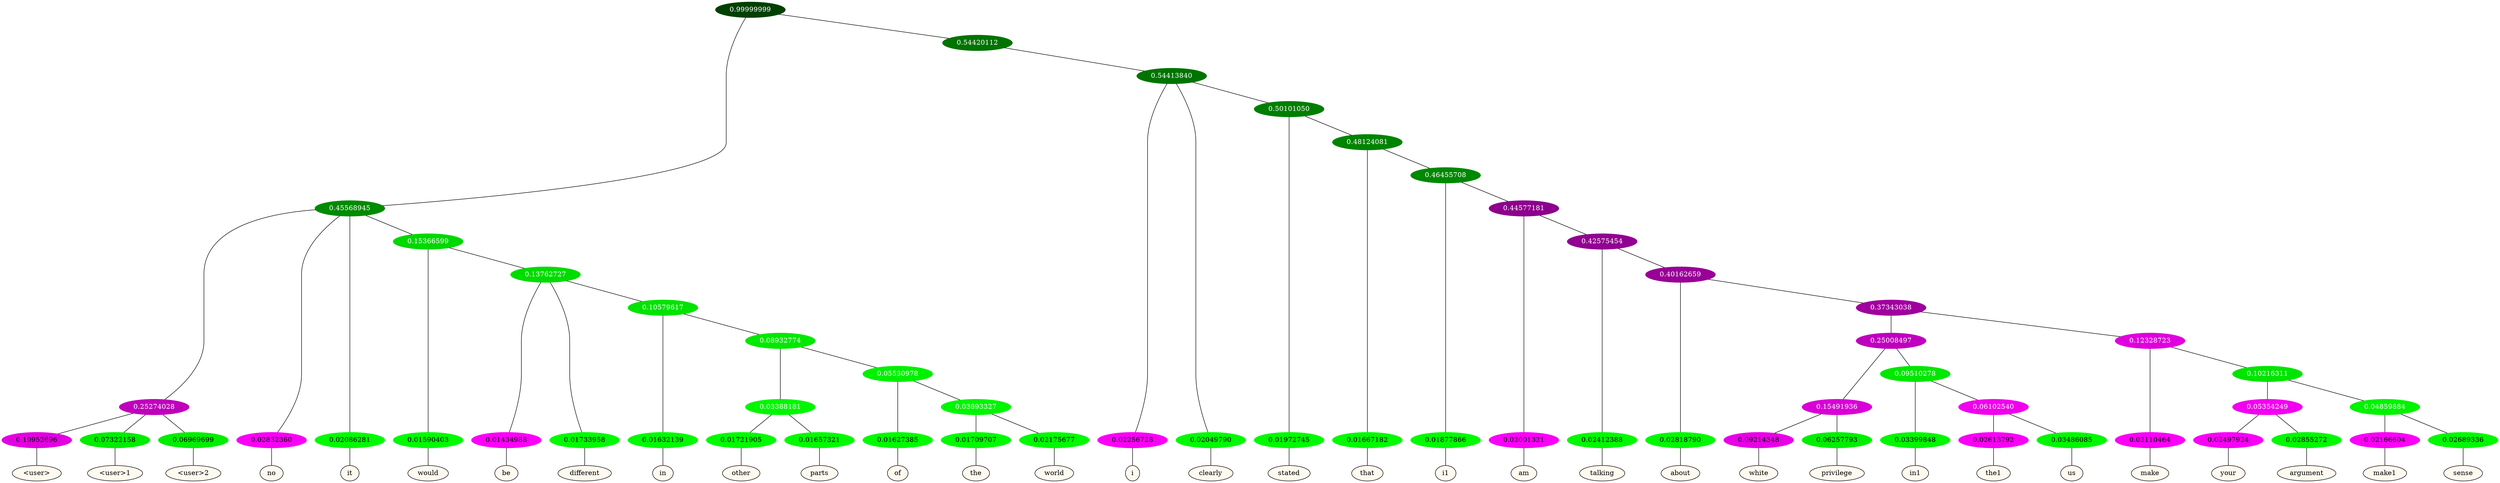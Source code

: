 graph {
	node [format=png height=0.15 nodesep=0.001 ordering=out overlap=prism overlap_scaling=0.01 ranksep=0.001 ratio=0.2 style=filled width=0.15]
	{
		rank=same
		a_w_8 [label="\<user\>" color=black fillcolor=floralwhite style="filled,solid"]
		a_w_9 [label="\<user\>1" color=black fillcolor=floralwhite style="filled,solid"]
		a_w_10 [label="\<user\>2" color=black fillcolor=floralwhite style="filled,solid"]
		a_w_4 [label=no color=black fillcolor=floralwhite style="filled,solid"]
		a_w_5 [label=it color=black fillcolor=floralwhite style="filled,solid"]
		a_w_11 [label=would color=black fillcolor=floralwhite style="filled,solid"]
		a_w_16 [label=be color=black fillcolor=floralwhite style="filled,solid"]
		a_w_17 [label=different color=black fillcolor=floralwhite style="filled,solid"]
		a_w_21 [label=in color=black fillcolor=floralwhite style="filled,solid"]
		a_w_29 [label=other color=black fillcolor=floralwhite style="filled,solid"]
		a_w_30 [label=parts color=black fillcolor=floralwhite style="filled,solid"]
		a_w_31 [label=of color=black fillcolor=floralwhite style="filled,solid"]
		a_w_35 [label=the color=black fillcolor=floralwhite style="filled,solid"]
		a_w_36 [label=world color=black fillcolor=floralwhite style="filled,solid"]
		a_w_13 [label=i color=black fillcolor=floralwhite style="filled,solid"]
		a_w_14 [label=clearly color=black fillcolor=floralwhite style="filled,solid"]
		a_w_19 [label=stated color=black fillcolor=floralwhite style="filled,solid"]
		a_w_23 [label=that color=black fillcolor=floralwhite style="filled,solid"]
		a_w_27 [label=i1 color=black fillcolor=floralwhite style="filled,solid"]
		a_w_33 [label=am color=black fillcolor=floralwhite style="filled,solid"]
		a_w_37 [label=talking color=black fillcolor=floralwhite style="filled,solid"]
		a_w_39 [label=about color=black fillcolor=floralwhite style="filled,solid"]
		a_w_47 [label=white color=black fillcolor=floralwhite style="filled,solid"]
		a_w_48 [label=privilege color=black fillcolor=floralwhite style="filled,solid"]
		a_w_49 [label=in1 color=black fillcolor=floralwhite style="filled,solid"]
		a_w_53 [label=the1 color=black fillcolor=floralwhite style="filled,solid"]
		a_w_54 [label=us color=black fillcolor=floralwhite style="filled,solid"]
		a_w_45 [label=make color=black fillcolor=floralwhite style="filled,solid"]
		a_w_55 [label=your color=black fillcolor=floralwhite style="filled,solid"]
		a_w_56 [label=argument color=black fillcolor=floralwhite style="filled,solid"]
		a_w_57 [label=make1 color=black fillcolor=floralwhite style="filled,solid"]
		a_w_58 [label=sense color=black fillcolor=floralwhite style="filled,solid"]
	}
	a_n_8 -- a_w_8
	a_n_9 -- a_w_9
	a_n_10 -- a_w_10
	a_n_4 -- a_w_4
	a_n_5 -- a_w_5
	a_n_11 -- a_w_11
	a_n_16 -- a_w_16
	a_n_17 -- a_w_17
	a_n_21 -- a_w_21
	a_n_29 -- a_w_29
	a_n_30 -- a_w_30
	a_n_31 -- a_w_31
	a_n_35 -- a_w_35
	a_n_36 -- a_w_36
	a_n_13 -- a_w_13
	a_n_14 -- a_w_14
	a_n_19 -- a_w_19
	a_n_23 -- a_w_23
	a_n_27 -- a_w_27
	a_n_33 -- a_w_33
	a_n_37 -- a_w_37
	a_n_39 -- a_w_39
	a_n_47 -- a_w_47
	a_n_48 -- a_w_48
	a_n_49 -- a_w_49
	a_n_53 -- a_w_53
	a_n_54 -- a_w_54
	a_n_45 -- a_w_45
	a_n_55 -- a_w_55
	a_n_56 -- a_w_56
	a_n_57 -- a_w_57
	a_n_58 -- a_w_58
	{
		rank=same
		a_n_8 [label=0.10952696 color="0.835 1.000 0.890" fontcolor=black]
		a_n_9 [label=0.07322158 color="0.334 1.000 0.927" fontcolor=black]
		a_n_10 [label=0.06969699 color="0.334 1.000 0.930" fontcolor=black]
		a_n_4 [label=0.02832360 color="0.835 1.000 0.972" fontcolor=black]
		a_n_5 [label=0.02086281 color="0.334 1.000 0.979" fontcolor=black]
		a_n_11 [label=0.01590403 color="0.334 1.000 0.984" fontcolor=black]
		a_n_16 [label=0.01434988 color="0.835 1.000 0.986" fontcolor=black]
		a_n_17 [label=0.01733958 color="0.334 1.000 0.983" fontcolor=black]
		a_n_21 [label=0.01632139 color="0.334 1.000 0.984" fontcolor=black]
		a_n_29 [label=0.01721905 color="0.334 1.000 0.983" fontcolor=black]
		a_n_30 [label=0.01657321 color="0.334 1.000 0.983" fontcolor=black]
		a_n_31 [label=0.01627385 color="0.334 1.000 0.984" fontcolor=black]
		a_n_35 [label=0.01709707 color="0.334 1.000 0.983" fontcolor=black]
		a_n_36 [label=0.02175677 color="0.334 1.000 0.978" fontcolor=black]
		a_n_13 [label=0.02256728 color="0.835 1.000 0.977" fontcolor=black]
		a_n_14 [label=0.02049790 color="0.334 1.000 0.980" fontcolor=black]
		a_n_19 [label=0.01972745 color="0.334 1.000 0.980" fontcolor=black]
		a_n_23 [label=0.01667182 color="0.334 1.000 0.983" fontcolor=black]
		a_n_27 [label=0.01877866 color="0.334 1.000 0.981" fontcolor=black]
		a_n_33 [label=0.02001321 color="0.835 1.000 0.980" fontcolor=black]
		a_n_37 [label=0.02412388 color="0.334 1.000 0.976" fontcolor=black]
		a_n_39 [label=0.02818790 color="0.334 1.000 0.972" fontcolor=black]
		a_n_47 [label=0.09214348 color="0.835 1.000 0.908" fontcolor=black]
		a_n_48 [label=0.06257793 color="0.334 1.000 0.937" fontcolor=black]
		a_n_49 [label=0.03399848 color="0.334 1.000 0.966" fontcolor=black]
		a_n_53 [label=0.02613792 color="0.835 1.000 0.974" fontcolor=black]
		a_n_54 [label=0.03486085 color="0.334 1.000 0.965" fontcolor=black]
		a_n_45 [label=0.02110464 color="0.835 1.000 0.979" fontcolor=black]
		a_n_55 [label=0.02497924 color="0.835 1.000 0.975" fontcolor=black]
		a_n_56 [label=0.02855272 color="0.334 1.000 0.971" fontcolor=black]
		a_n_57 [label=0.02166604 color="0.835 1.000 0.978" fontcolor=black]
		a_n_58 [label=0.02689336 color="0.334 1.000 0.973" fontcolor=black]
	}
	a_n_0 [label=0.99999999 color="0.334 1.000 0.250" fontcolor=grey99]
	a_n_1 [label=0.45568945 color="0.334 1.000 0.544" fontcolor=grey99]
	a_n_0 -- a_n_1
	a_n_2 [label=0.54420112 color="0.334 1.000 0.456" fontcolor=grey99]
	a_n_0 -- a_n_2
	a_n_3 [label=0.25274028 color="0.835 1.000 0.747" fontcolor=grey99]
	a_n_1 -- a_n_3
	a_n_1 -- a_n_4
	a_n_1 -- a_n_5
	a_n_6 [label=0.15366599 color="0.334 1.000 0.846" fontcolor=grey99]
	a_n_1 -- a_n_6
	a_n_7 [label=0.54413840 color="0.334 1.000 0.456" fontcolor=grey99]
	a_n_2 -- a_n_7
	a_n_3 -- a_n_8
	a_n_3 -- a_n_9
	a_n_3 -- a_n_10
	a_n_6 -- a_n_11
	a_n_12 [label=0.13762727 color="0.334 1.000 0.862" fontcolor=grey99]
	a_n_6 -- a_n_12
	a_n_7 -- a_n_13
	a_n_7 -- a_n_14
	a_n_15 [label=0.50101050 color="0.334 1.000 0.499" fontcolor=grey99]
	a_n_7 -- a_n_15
	a_n_12 -- a_n_16
	a_n_12 -- a_n_17
	a_n_18 [label=0.10579617 color="0.334 1.000 0.894" fontcolor=grey99]
	a_n_12 -- a_n_18
	a_n_15 -- a_n_19
	a_n_20 [label=0.48124081 color="0.334 1.000 0.519" fontcolor=grey99]
	a_n_15 -- a_n_20
	a_n_18 -- a_n_21
	a_n_22 [label=0.08932774 color="0.334 1.000 0.911" fontcolor=grey99]
	a_n_18 -- a_n_22
	a_n_20 -- a_n_23
	a_n_24 [label=0.46455708 color="0.334 1.000 0.535" fontcolor=grey99]
	a_n_20 -- a_n_24
	a_n_25 [label=0.03388181 color="0.334 1.000 0.966" fontcolor=grey99]
	a_n_22 -- a_n_25
	a_n_26 [label=0.05530978 color="0.334 1.000 0.945" fontcolor=grey99]
	a_n_22 -- a_n_26
	a_n_24 -- a_n_27
	a_n_28 [label=0.44577181 color="0.835 1.000 0.554" fontcolor=grey99]
	a_n_24 -- a_n_28
	a_n_25 -- a_n_29
	a_n_25 -- a_n_30
	a_n_26 -- a_n_31
	a_n_32 [label=0.03893327 color="0.334 1.000 0.961" fontcolor=grey99]
	a_n_26 -- a_n_32
	a_n_28 -- a_n_33
	a_n_34 [label=0.42575454 color="0.835 1.000 0.574" fontcolor=grey99]
	a_n_28 -- a_n_34
	a_n_32 -- a_n_35
	a_n_32 -- a_n_36
	a_n_34 -- a_n_37
	a_n_38 [label=0.40162659 color="0.835 1.000 0.598" fontcolor=grey99]
	a_n_34 -- a_n_38
	a_n_38 -- a_n_39
	a_n_40 [label=0.37343038 color="0.835 1.000 0.627" fontcolor=grey99]
	a_n_38 -- a_n_40
	a_n_41 [label=0.25008497 color="0.835 1.000 0.750" fontcolor=grey99]
	a_n_40 -- a_n_41
	a_n_42 [label=0.12328723 color="0.835 1.000 0.877" fontcolor=grey99]
	a_n_40 -- a_n_42
	a_n_43 [label=0.15491936 color="0.835 1.000 0.845" fontcolor=grey99]
	a_n_41 -- a_n_43
	a_n_44 [label=0.09510278 color="0.334 1.000 0.905" fontcolor=grey99]
	a_n_41 -- a_n_44
	a_n_42 -- a_n_45
	a_n_46 [label=0.10216311 color="0.334 1.000 0.898" fontcolor=grey99]
	a_n_42 -- a_n_46
	a_n_43 -- a_n_47
	a_n_43 -- a_n_48
	a_n_44 -- a_n_49
	a_n_50 [label=0.06102540 color="0.835 1.000 0.939" fontcolor=grey99]
	a_n_44 -- a_n_50
	a_n_51 [label=0.05354249 color="0.835 1.000 0.946" fontcolor=grey99]
	a_n_46 -- a_n_51
	a_n_52 [label=0.04859884 color="0.334 1.000 0.951" fontcolor=grey99]
	a_n_46 -- a_n_52
	a_n_50 -- a_n_53
	a_n_50 -- a_n_54
	a_n_51 -- a_n_55
	a_n_51 -- a_n_56
	a_n_52 -- a_n_57
	a_n_52 -- a_n_58
}

